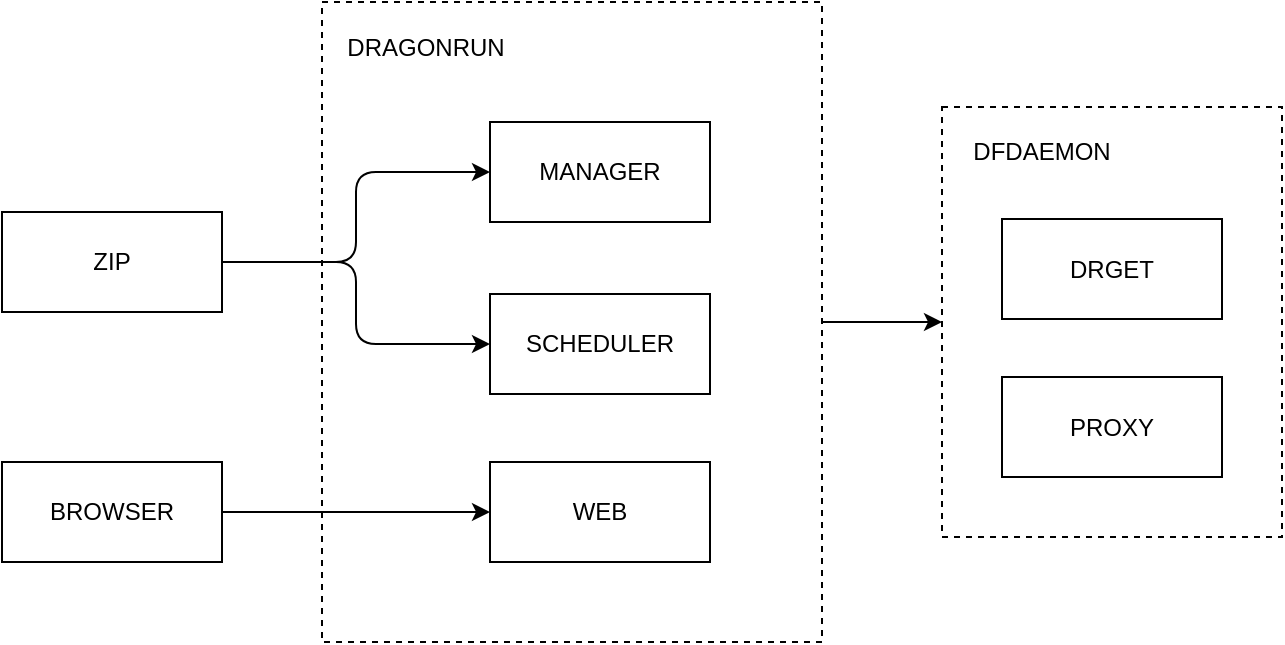 <mxfile>
    <diagram id="hEeUyhEuUHNxcRoj7Iha" name="Page-1">
        <mxGraphModel dx="1249" dy="727" grid="1" gridSize="10" guides="1" tooltips="1" connect="1" arrows="1" fold="1" page="1" pageScale="1" pageWidth="850" pageHeight="1100" math="0" shadow="0">
            <root>
                <mxCell id="0"/>
                <mxCell id="1" parent="0"/>
                <mxCell id="4" value="" style="rounded=0;whiteSpace=wrap;html=1;dashed=1;" parent="1" vertex="1">
                    <mxGeometry x="460" y="80" width="250" height="320" as="geometry"/>
                </mxCell>
                <mxCell id="44" value="" style="rounded=0;whiteSpace=wrap;html=1;dashed=1;" vertex="1" parent="1">
                    <mxGeometry x="770" y="132.5" width="170" height="215" as="geometry"/>
                </mxCell>
                <mxCell id="5" value="DRAGONRUN" style="text;html=1;strokeColor=none;fillColor=none;align=center;verticalAlign=middle;whiteSpace=wrap;rounded=0;" parent="1" vertex="1">
                    <mxGeometry x="482" y="88" width="60" height="30" as="geometry"/>
                </mxCell>
                <mxCell id="7" value="BROWSER" style="rounded=0;whiteSpace=wrap;html=1;" parent="1" vertex="1">
                    <mxGeometry x="300" y="310" width="110" height="50" as="geometry"/>
                </mxCell>
                <mxCell id="8" value="ZIP" style="rounded=0;whiteSpace=wrap;html=1;" parent="1" vertex="1">
                    <mxGeometry x="300" y="185" width="110" height="50" as="geometry"/>
                </mxCell>
                <mxCell id="31" value="" style="endArrow=classic;startArrow=none;html=1;exitX=1;exitY=0.5;exitDx=0;exitDy=0;entryX=0;entryY=0.5;entryDx=0;entryDy=0;startFill=0;" parent="1" source="7" target="38" edge="1">
                    <mxGeometry width="50" height="50" relative="1" as="geometry">
                        <mxPoint x="540" y="350" as="sourcePoint"/>
                        <mxPoint x="590" y="300" as="targetPoint"/>
                    </mxGeometry>
                </mxCell>
                <mxCell id="34" value="DRGET" style="rounded=0;whiteSpace=wrap;html=1;" parent="1" vertex="1">
                    <mxGeometry x="800" y="188.5" width="110" height="50" as="geometry"/>
                </mxCell>
                <mxCell id="35" value="PROXY" style="rounded=0;whiteSpace=wrap;html=1;" parent="1" vertex="1">
                    <mxGeometry x="800" y="267.5" width="110" height="50" as="geometry"/>
                </mxCell>
                <mxCell id="38" value="WEB" style="rounded=0;whiteSpace=wrap;html=1;" parent="1" vertex="1">
                    <mxGeometry x="544" y="310" width="110" height="50" as="geometry"/>
                </mxCell>
                <mxCell id="45" value="MANAGER" style="rounded=0;whiteSpace=wrap;html=1;" vertex="1" parent="1">
                    <mxGeometry x="544" y="140" width="110" height="50" as="geometry"/>
                </mxCell>
                <mxCell id="46" value="SCHEDULER" style="rounded=0;whiteSpace=wrap;html=1;" vertex="1" parent="1">
                    <mxGeometry x="544" y="226" width="110" height="50" as="geometry"/>
                </mxCell>
                <mxCell id="49" value="" style="endArrow=classic;html=1;entryX=0;entryY=0.5;entryDx=0;entryDy=0;exitX=1;exitY=0.5;exitDx=0;exitDy=0;" edge="1" parent="1" source="4" target="44">
                    <mxGeometry width="50" height="50" relative="1" as="geometry">
                        <mxPoint x="710" y="430" as="sourcePoint"/>
                        <mxPoint x="760" y="380" as="targetPoint"/>
                    </mxGeometry>
                </mxCell>
                <mxCell id="50" value="" style="edgeStyle=elbowEdgeStyle;elbow=horizontal;endArrow=classic;html=1;exitX=1;exitY=0.5;exitDx=0;exitDy=0;entryX=0;entryY=0.5;entryDx=0;entryDy=0;" edge="1" parent="1" source="8" target="45">
                    <mxGeometry width="50" height="50" relative="1" as="geometry">
                        <mxPoint x="680" y="410" as="sourcePoint"/>
                        <mxPoint x="730" y="360" as="targetPoint"/>
                    </mxGeometry>
                </mxCell>
                <mxCell id="51" value="" style="edgeStyle=elbowEdgeStyle;elbow=horizontal;endArrow=classic;html=1;exitX=1;exitY=0.5;exitDx=0;exitDy=0;entryX=0;entryY=0.5;entryDx=0;entryDy=0;" edge="1" parent="1" source="8" target="46">
                    <mxGeometry width="50" height="50" relative="1" as="geometry">
                        <mxPoint x="420" y="211" as="sourcePoint"/>
                        <mxPoint x="554" y="175" as="targetPoint"/>
                    </mxGeometry>
                </mxCell>
                <mxCell id="52" value="DFDAEMON" style="text;html=1;strokeColor=none;fillColor=none;align=center;verticalAlign=middle;whiteSpace=wrap;rounded=0;" vertex="1" parent="1">
                    <mxGeometry x="770" y="139.5" width="100" height="30" as="geometry"/>
                </mxCell>
            </root>
        </mxGraphModel>
    </diagram>
</mxfile>